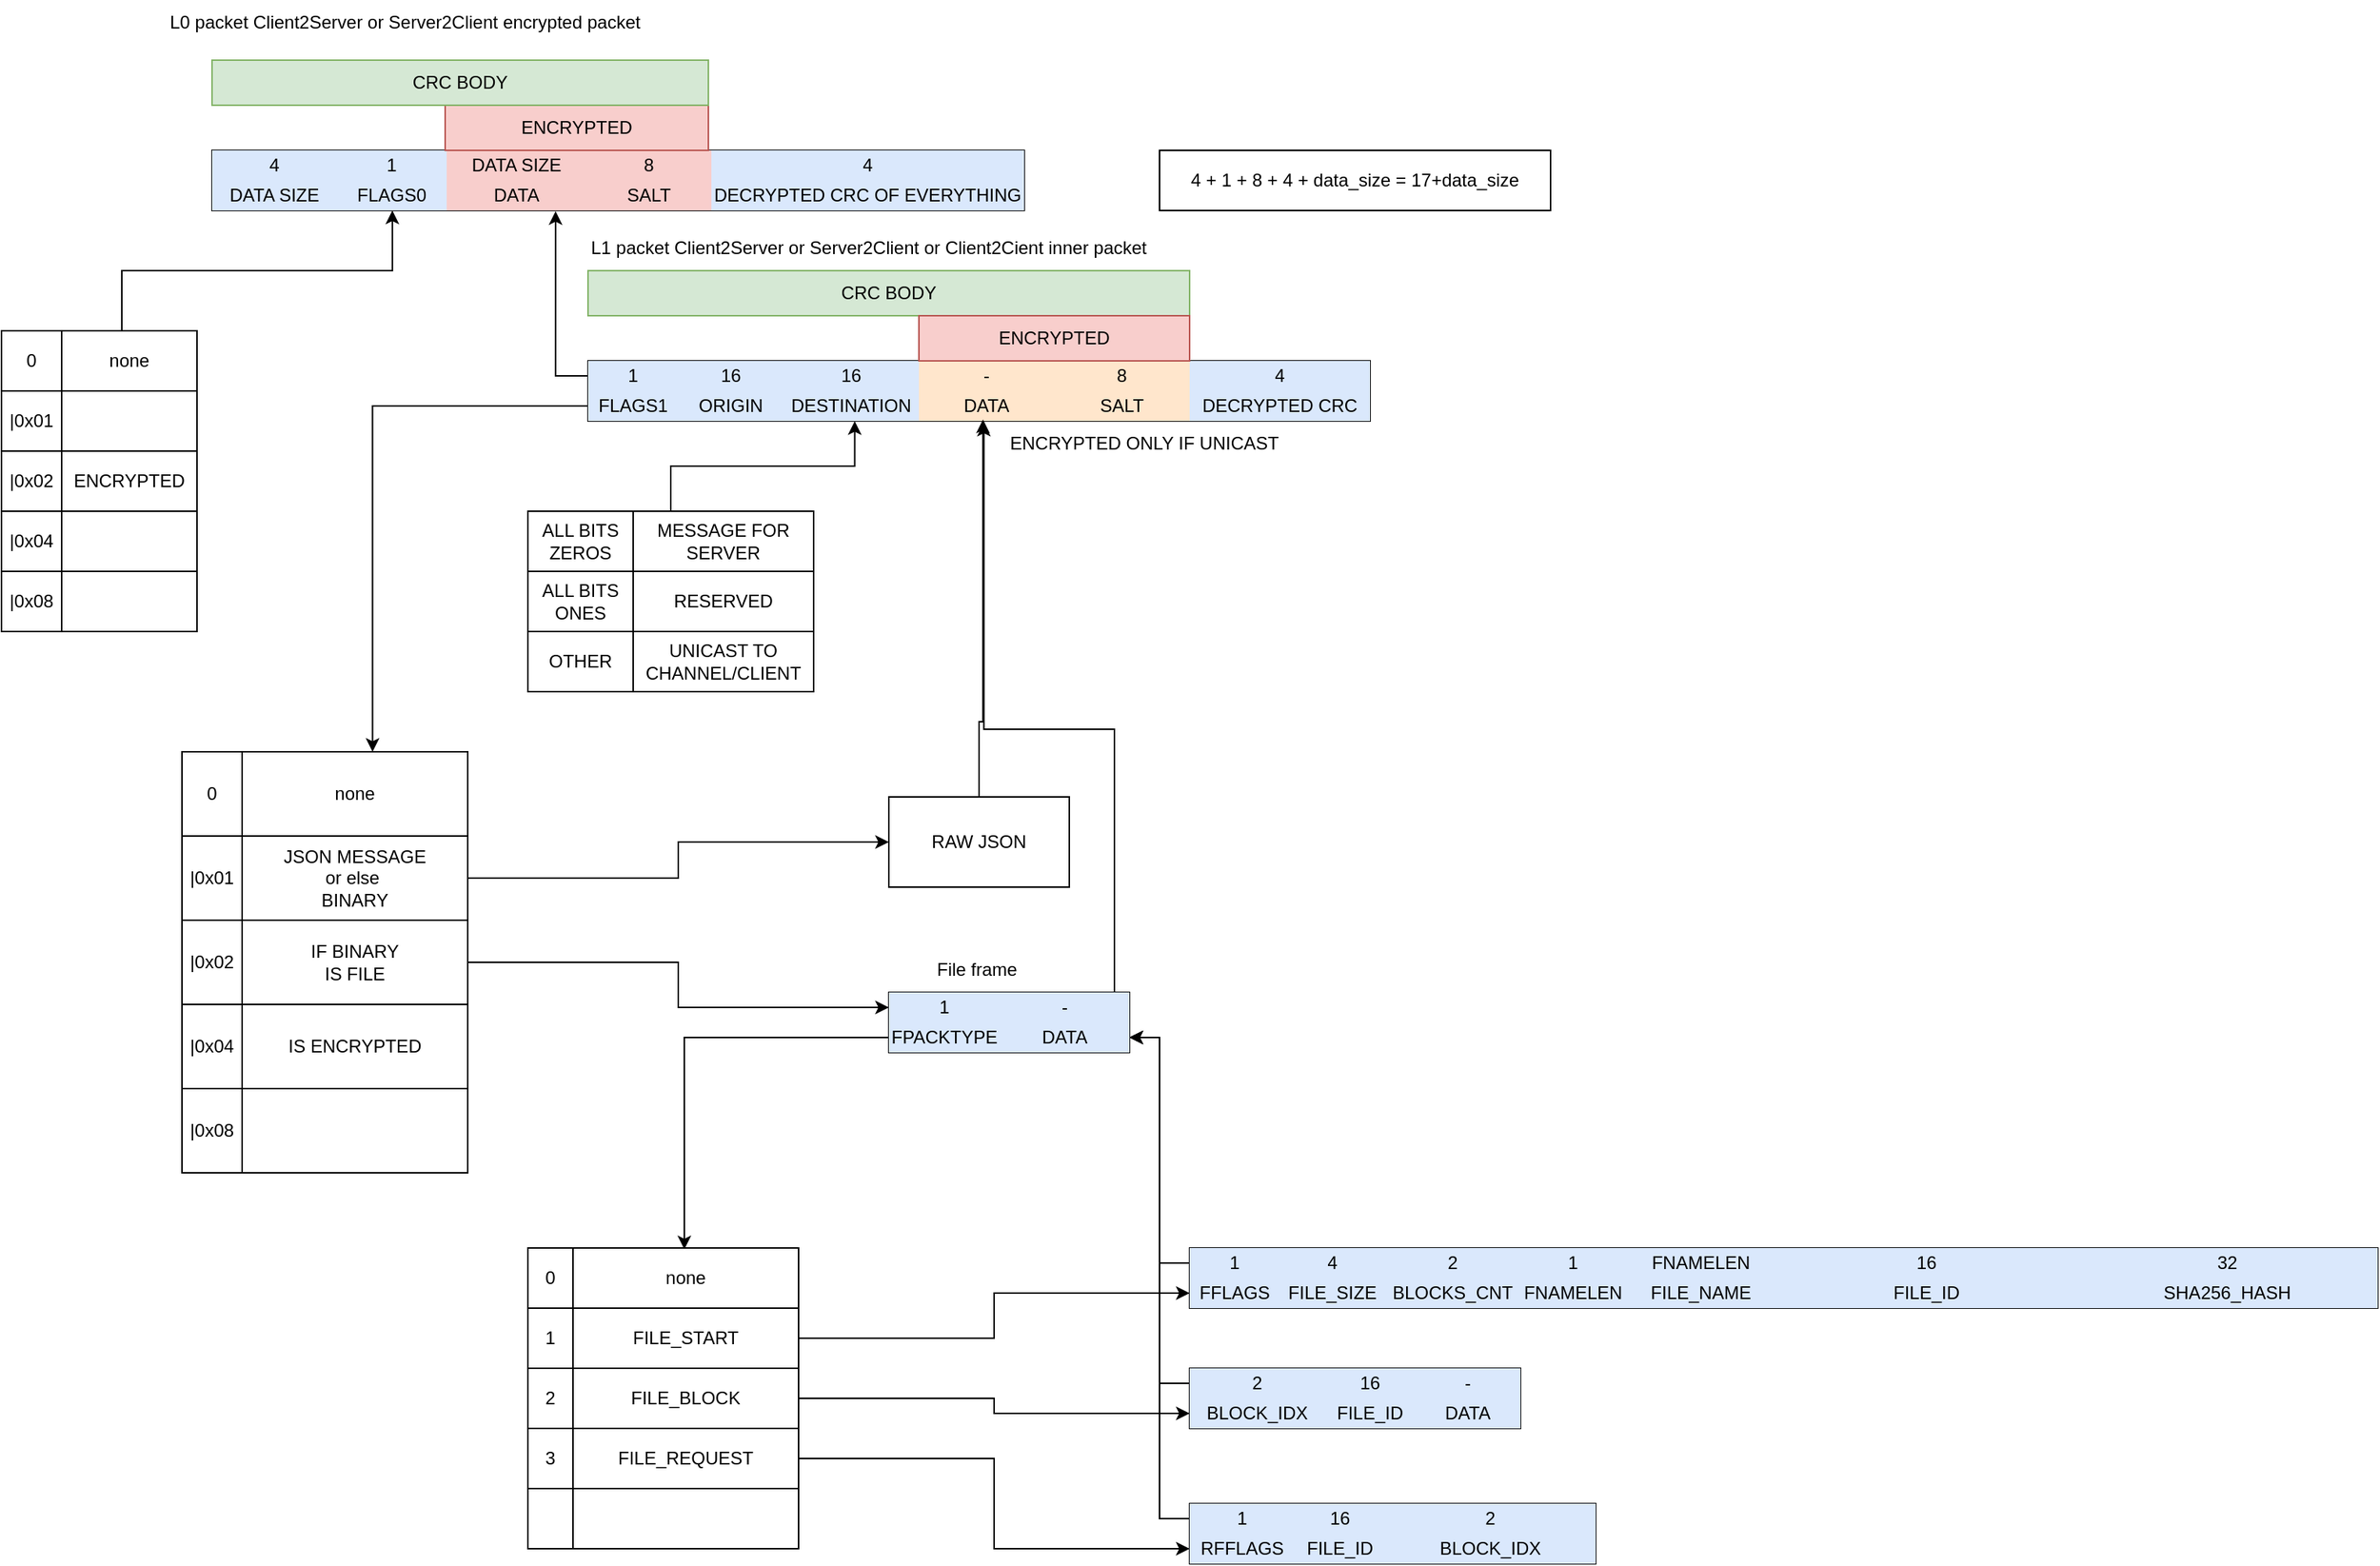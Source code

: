<mxfile version="28.1.2">
  <diagram name="Страница — 1" id="dTeTuJbIs38w8K3foOn4">
    <mxGraphModel dx="2002" dy="486" grid="1" gridSize="10" guides="1" tooltips="1" connect="1" arrows="1" fold="1" page="1" pageScale="1" pageWidth="827" pageHeight="1169" math="0" shadow="0">
      <root>
        <mxCell id="0" />
        <mxCell id="1" parent="0" />
        <mxCell id="zSsgdEJ92s-P7pSflURE-45" value="" style="shape=table;startSize=0;container=1;collapsible=0;childLayout=tableLayout;" parent="1" vertex="1">
          <mxGeometry x="-590" y="200" width="540" height="40" as="geometry" />
        </mxCell>
        <mxCell id="zSsgdEJ92s-P7pSflURE-59" value="" style="shape=tableRow;horizontal=0;startSize=0;swimlaneHead=0;swimlaneBody=0;strokeColor=inherit;top=0;left=0;bottom=0;right=0;collapsible=0;dropTarget=0;fillColor=none;points=[[0,0.5],[1,0.5]];portConstraint=eastwest;" parent="zSsgdEJ92s-P7pSflURE-45" vertex="1">
          <mxGeometry width="540" height="20" as="geometry" />
        </mxCell>
        <mxCell id="zSsgdEJ92s-P7pSflURE-60" value="4" style="shape=partialRectangle;html=1;whiteSpace=wrap;connectable=0;strokeColor=#6c8ebf;overflow=hidden;fillColor=#dae8fc;top=0;left=0;bottom=0;right=0;pointerEvents=1;" parent="zSsgdEJ92s-P7pSflURE-59" vertex="1">
          <mxGeometry width="83" height="20" as="geometry">
            <mxRectangle width="83" height="20" as="alternateBounds" />
          </mxGeometry>
        </mxCell>
        <mxCell id="zSsgdEJ92s-P7pSflURE-61" value="1" style="shape=partialRectangle;html=1;whiteSpace=wrap;connectable=0;strokeColor=#6c8ebf;overflow=hidden;fillColor=#dae8fc;top=0;left=0;bottom=0;right=0;pointerEvents=1;" parent="zSsgdEJ92s-P7pSflURE-59" vertex="1">
          <mxGeometry x="83" width="73" height="20" as="geometry">
            <mxRectangle width="73" height="20" as="alternateBounds" />
          </mxGeometry>
        </mxCell>
        <mxCell id="zSsgdEJ92s-P7pSflURE-64" value="DATA SIZE" style="shape=partialRectangle;html=1;whiteSpace=wrap;connectable=0;strokeColor=#b85450;overflow=hidden;fillColor=#f8cecc;top=0;left=0;bottom=0;right=0;pointerEvents=1;" parent="zSsgdEJ92s-P7pSflURE-59" vertex="1">
          <mxGeometry x="156" width="93" height="20" as="geometry">
            <mxRectangle width="93" height="20" as="alternateBounds" />
          </mxGeometry>
        </mxCell>
        <mxCell id="zSsgdEJ92s-P7pSflURE-133" value="8" style="shape=partialRectangle;html=1;whiteSpace=wrap;connectable=0;strokeColor=#b85450;overflow=hidden;fillColor=#f8cecc;top=0;left=0;bottom=0;right=0;pointerEvents=1;" parent="zSsgdEJ92s-P7pSflURE-59" vertex="1">
          <mxGeometry x="249" width="83" height="20" as="geometry">
            <mxRectangle width="83" height="20" as="alternateBounds" />
          </mxGeometry>
        </mxCell>
        <mxCell id="zSsgdEJ92s-P7pSflURE-65" value="4" style="shape=partialRectangle;html=1;whiteSpace=wrap;connectable=0;strokeColor=#6c8ebf;overflow=hidden;fillColor=#dae8fc;top=0;left=0;bottom=0;right=0;pointerEvents=1;" parent="zSsgdEJ92s-P7pSflURE-59" vertex="1">
          <mxGeometry x="332" width="208" height="20" as="geometry">
            <mxRectangle width="208" height="20" as="alternateBounds" />
          </mxGeometry>
        </mxCell>
        <mxCell id="zSsgdEJ92s-P7pSflURE-72" value="" style="shape=tableRow;horizontal=0;startSize=0;swimlaneHead=0;swimlaneBody=0;strokeColor=inherit;top=0;left=0;bottom=0;right=0;collapsible=0;dropTarget=0;fillColor=none;points=[[0,0.5],[1,0.5]];portConstraint=eastwest;" parent="zSsgdEJ92s-P7pSflURE-45" vertex="1">
          <mxGeometry y="20" width="540" height="20" as="geometry" />
        </mxCell>
        <mxCell id="zSsgdEJ92s-P7pSflURE-73" value="DATA SIZE" style="shape=partialRectangle;html=1;whiteSpace=wrap;connectable=0;strokeColor=#6c8ebf;overflow=hidden;fillColor=#dae8fc;top=0;left=0;bottom=0;right=0;pointerEvents=1;" parent="zSsgdEJ92s-P7pSflURE-72" vertex="1">
          <mxGeometry width="83" height="20" as="geometry">
            <mxRectangle width="83" height="20" as="alternateBounds" />
          </mxGeometry>
        </mxCell>
        <mxCell id="zSsgdEJ92s-P7pSflURE-74" value="FLAGS0" style="shape=partialRectangle;html=1;whiteSpace=wrap;connectable=0;strokeColor=#6c8ebf;overflow=hidden;fillColor=#dae8fc;top=0;left=0;bottom=0;right=0;pointerEvents=1;" parent="zSsgdEJ92s-P7pSflURE-72" vertex="1">
          <mxGeometry x="83" width="73" height="20" as="geometry">
            <mxRectangle width="73" height="20" as="alternateBounds" />
          </mxGeometry>
        </mxCell>
        <mxCell id="zSsgdEJ92s-P7pSflURE-77" value="DATA" style="shape=partialRectangle;html=1;whiteSpace=wrap;connectable=0;strokeColor=#b85450;overflow=hidden;fillColor=#f8cecc;top=0;left=0;bottom=0;right=0;pointerEvents=1;" parent="zSsgdEJ92s-P7pSflURE-72" vertex="1">
          <mxGeometry x="156" width="93" height="20" as="geometry">
            <mxRectangle width="93" height="20" as="alternateBounds" />
          </mxGeometry>
        </mxCell>
        <mxCell id="zSsgdEJ92s-P7pSflURE-134" value="SALT" style="shape=partialRectangle;html=1;whiteSpace=wrap;connectable=0;strokeColor=#b85450;overflow=hidden;fillColor=#f8cecc;top=0;left=0;bottom=0;right=0;pointerEvents=1;" parent="zSsgdEJ92s-P7pSflURE-72" vertex="1">
          <mxGeometry x="249" width="83" height="20" as="geometry">
            <mxRectangle width="83" height="20" as="alternateBounds" />
          </mxGeometry>
        </mxCell>
        <mxCell id="zSsgdEJ92s-P7pSflURE-78" value="DECRYPTED CRC OF EVERYTHING" style="shape=partialRectangle;html=1;whiteSpace=wrap;connectable=0;strokeColor=#6c8ebf;overflow=hidden;fillColor=#dae8fc;top=0;left=0;bottom=0;right=0;pointerEvents=1;" parent="zSsgdEJ92s-P7pSflURE-72" vertex="1">
          <mxGeometry x="332" width="208" height="20" as="geometry">
            <mxRectangle width="208" height="20" as="alternateBounds" />
          </mxGeometry>
        </mxCell>
        <mxCell id="zSsgdEJ92s-P7pSflURE-116" value="L0 packet Client2Server or Server2Client encrypted packet" style="text;html=1;align=left;verticalAlign=middle;whiteSpace=wrap;rounded=0;" parent="1" vertex="1">
          <mxGeometry x="-620" y="100" width="350" height="30" as="geometry" />
        </mxCell>
        <mxCell id="zSsgdEJ92s-P7pSflURE-117" value="" style="shape=table;startSize=0;container=1;collapsible=0;childLayout=tableLayout;" parent="1" vertex="1">
          <mxGeometry x="-340" y="340" width="520" height="40" as="geometry" />
        </mxCell>
        <mxCell id="zSsgdEJ92s-P7pSflURE-118" value="" style="shape=tableRow;horizontal=0;startSize=0;swimlaneHead=0;swimlaneBody=0;strokeColor=inherit;top=0;left=0;bottom=0;right=0;collapsible=0;dropTarget=0;fillColor=none;points=[[0,0.5],[1,0.5]];portConstraint=eastwest;" parent="zSsgdEJ92s-P7pSflURE-117" vertex="1">
          <mxGeometry width="520" height="20" as="geometry" />
        </mxCell>
        <mxCell id="zSsgdEJ92s-P7pSflURE-120" value="1" style="shape=partialRectangle;html=1;whiteSpace=wrap;connectable=0;strokeColor=#6c8ebf;overflow=hidden;fillColor=#dae8fc;top=0;left=0;bottom=0;right=0;pointerEvents=1;" parent="zSsgdEJ92s-P7pSflURE-118" vertex="1">
          <mxGeometry width="60" height="20" as="geometry">
            <mxRectangle width="60" height="20" as="alternateBounds" />
          </mxGeometry>
        </mxCell>
        <mxCell id="zSsgdEJ92s-P7pSflURE-121" value="16" style="shape=partialRectangle;html=1;whiteSpace=wrap;connectable=0;strokeColor=#6c8ebf;overflow=hidden;fillColor=#dae8fc;top=0;left=0;bottom=0;right=0;pointerEvents=1;" parent="zSsgdEJ92s-P7pSflURE-118" vertex="1">
          <mxGeometry x="60" width="70" height="20" as="geometry">
            <mxRectangle width="70" height="20" as="alternateBounds" />
          </mxGeometry>
        </mxCell>
        <mxCell id="zSsgdEJ92s-P7pSflURE-122" value="16" style="shape=partialRectangle;html=1;whiteSpace=wrap;connectable=0;strokeColor=#6c8ebf;overflow=hidden;fillColor=#dae8fc;top=0;left=0;bottom=0;right=0;pointerEvents=1;" parent="zSsgdEJ92s-P7pSflURE-118" vertex="1">
          <mxGeometry x="130" width="90" height="20" as="geometry">
            <mxRectangle width="90" height="20" as="alternateBounds" />
          </mxGeometry>
        </mxCell>
        <mxCell id="zSsgdEJ92s-P7pSflURE-123" value="-" style="shape=partialRectangle;html=1;whiteSpace=wrap;connectable=0;strokeColor=#d79b00;overflow=hidden;fillColor=#ffe6cc;top=0;left=0;bottom=0;right=0;pointerEvents=1;" parent="zSsgdEJ92s-P7pSflURE-118" vertex="1">
          <mxGeometry x="220" width="90" height="20" as="geometry">
            <mxRectangle width="90" height="20" as="alternateBounds" />
          </mxGeometry>
        </mxCell>
        <mxCell id="zSsgdEJ92s-P7pSflURE-124" value="8" style="shape=partialRectangle;html=1;whiteSpace=wrap;connectable=0;strokeColor=#d79b00;overflow=hidden;fillColor=#ffe6cc;top=0;left=0;bottom=0;right=0;pointerEvents=1;" parent="zSsgdEJ92s-P7pSflURE-118" vertex="1">
          <mxGeometry x="310" width="90" height="20" as="geometry">
            <mxRectangle width="90" height="20" as="alternateBounds" />
          </mxGeometry>
        </mxCell>
        <mxCell id="zSsgdEJ92s-P7pSflURE-135" value="4" style="shape=partialRectangle;html=1;whiteSpace=wrap;connectable=0;strokeColor=#6c8ebf;overflow=hidden;fillColor=#dae8fc;top=0;left=0;bottom=0;right=0;pointerEvents=1;" parent="zSsgdEJ92s-P7pSflURE-118" vertex="1">
          <mxGeometry x="400" width="120" height="20" as="geometry">
            <mxRectangle width="120" height="20" as="alternateBounds" />
          </mxGeometry>
        </mxCell>
        <mxCell id="zSsgdEJ92s-P7pSflURE-125" value="" style="shape=tableRow;horizontal=0;startSize=0;swimlaneHead=0;swimlaneBody=0;strokeColor=inherit;top=0;left=0;bottom=0;right=0;collapsible=0;dropTarget=0;fillColor=none;points=[[0,0.5],[1,0.5]];portConstraint=eastwest;" parent="zSsgdEJ92s-P7pSflURE-117" vertex="1">
          <mxGeometry y="20" width="520" height="20" as="geometry" />
        </mxCell>
        <mxCell id="zSsgdEJ92s-P7pSflURE-127" value="FLAGS1" style="shape=partialRectangle;html=1;whiteSpace=wrap;connectable=0;strokeColor=#6c8ebf;overflow=hidden;fillColor=#dae8fc;top=0;left=0;bottom=0;right=0;pointerEvents=1;" parent="zSsgdEJ92s-P7pSflURE-125" vertex="1">
          <mxGeometry width="60" height="20" as="geometry">
            <mxRectangle width="60" height="20" as="alternateBounds" />
          </mxGeometry>
        </mxCell>
        <mxCell id="zSsgdEJ92s-P7pSflURE-128" value="ORIGIN" style="shape=partialRectangle;html=1;whiteSpace=wrap;connectable=0;strokeColor=#6c8ebf;overflow=hidden;fillColor=#dae8fc;top=0;left=0;bottom=0;right=0;pointerEvents=1;" parent="zSsgdEJ92s-P7pSflURE-125" vertex="1">
          <mxGeometry x="60" width="70" height="20" as="geometry">
            <mxRectangle width="70" height="20" as="alternateBounds" />
          </mxGeometry>
        </mxCell>
        <mxCell id="zSsgdEJ92s-P7pSflURE-129" value="DESTINATION" style="shape=partialRectangle;html=1;whiteSpace=wrap;connectable=0;strokeColor=#6c8ebf;overflow=hidden;fillColor=#dae8fc;top=0;left=0;bottom=0;right=0;pointerEvents=1;" parent="zSsgdEJ92s-P7pSflURE-125" vertex="1">
          <mxGeometry x="130" width="90" height="20" as="geometry">
            <mxRectangle width="90" height="20" as="alternateBounds" />
          </mxGeometry>
        </mxCell>
        <mxCell id="zSsgdEJ92s-P7pSflURE-130" value="DATA" style="shape=partialRectangle;html=1;whiteSpace=wrap;connectable=0;strokeColor=#d79b00;overflow=hidden;fillColor=#ffe6cc;top=0;left=0;bottom=0;right=0;pointerEvents=1;" parent="zSsgdEJ92s-P7pSflURE-125" vertex="1">
          <mxGeometry x="220" width="90" height="20" as="geometry">
            <mxRectangle width="90" height="20" as="alternateBounds" />
          </mxGeometry>
        </mxCell>
        <mxCell id="zSsgdEJ92s-P7pSflURE-131" value="SALT" style="shape=partialRectangle;html=1;whiteSpace=wrap;connectable=0;strokeColor=#d79b00;overflow=hidden;fillColor=#ffe6cc;top=0;left=0;bottom=0;right=0;pointerEvents=1;" parent="zSsgdEJ92s-P7pSflURE-125" vertex="1">
          <mxGeometry x="310" width="90" height="20" as="geometry">
            <mxRectangle width="90" height="20" as="alternateBounds" />
          </mxGeometry>
        </mxCell>
        <mxCell id="zSsgdEJ92s-P7pSflURE-136" value="DECRYPTED CRC" style="shape=partialRectangle;html=1;whiteSpace=wrap;connectable=0;strokeColor=#6c8ebf;overflow=hidden;fillColor=#dae8fc;top=0;left=0;bottom=0;right=0;pointerEvents=1;" parent="zSsgdEJ92s-P7pSflURE-125" vertex="1">
          <mxGeometry x="400" width="120" height="20" as="geometry">
            <mxRectangle width="120" height="20" as="alternateBounds" />
          </mxGeometry>
        </mxCell>
        <mxCell id="zSsgdEJ92s-P7pSflURE-137" style="edgeStyle=orthogonalEdgeStyle;rounded=0;orthogonalLoop=1;jettySize=auto;html=1;entryX=0.423;entryY=1.024;entryDx=0;entryDy=0;entryPerimeter=0;" parent="1" source="zSsgdEJ92s-P7pSflURE-118" target="zSsgdEJ92s-P7pSflURE-72" edge="1">
          <mxGeometry relative="1" as="geometry" />
        </mxCell>
        <mxCell id="zSsgdEJ92s-P7pSflURE-138" value="L1 packet Client2Server or Server2Client or Client2Cient inner packet" style="text;html=1;align=left;verticalAlign=middle;whiteSpace=wrap;rounded=0;" parent="1" vertex="1">
          <mxGeometry x="-340" y="250" width="400" height="30" as="geometry" />
        </mxCell>
        <mxCell id="zSsgdEJ92s-P7pSflURE-155" style="edgeStyle=orthogonalEdgeStyle;rounded=0;orthogonalLoop=1;jettySize=auto;html=1;entryX=0.667;entryY=0;entryDx=0;entryDy=0;entryPerimeter=0;" parent="1" source="zSsgdEJ92s-P7pSflURE-125" target="zSsgdEJ92s-P7pSflURE-140" edge="1">
          <mxGeometry relative="1" as="geometry" />
        </mxCell>
        <mxCell id="zSsgdEJ92s-P7pSflURE-172" style="edgeStyle=orthogonalEdgeStyle;rounded=0;orthogonalLoop=1;jettySize=auto;html=1;entryX=0.341;entryY=1.008;entryDx=0;entryDy=0;entryPerimeter=0;" parent="1" source="zSsgdEJ92s-P7pSflURE-156" target="zSsgdEJ92s-P7pSflURE-125" edge="1">
          <mxGeometry relative="1" as="geometry" />
        </mxCell>
        <mxCell id="zSsgdEJ92s-P7pSflURE-139" value="" style="shape=table;startSize=0;container=1;collapsible=0;childLayout=tableLayout;" parent="1" vertex="1">
          <mxGeometry x="-610" y="600" width="190" height="280" as="geometry" />
        </mxCell>
        <mxCell id="zSsgdEJ92s-P7pSflURE-140" value="" style="shape=tableRow;horizontal=0;startSize=0;swimlaneHead=0;swimlaneBody=0;strokeColor=inherit;top=0;left=0;bottom=0;right=0;collapsible=0;dropTarget=0;fillColor=none;points=[[0,0.5],[1,0.5]];portConstraint=eastwest;" parent="zSsgdEJ92s-P7pSflURE-139" vertex="1">
          <mxGeometry width="190" height="56" as="geometry" />
        </mxCell>
        <mxCell id="zSsgdEJ92s-P7pSflURE-141" value="0" style="shape=partialRectangle;html=1;whiteSpace=wrap;connectable=0;strokeColor=inherit;overflow=hidden;fillColor=none;top=0;left=0;bottom=0;right=0;pointerEvents=1;" parent="zSsgdEJ92s-P7pSflURE-140" vertex="1">
          <mxGeometry width="40" height="56" as="geometry">
            <mxRectangle width="40" height="56" as="alternateBounds" />
          </mxGeometry>
        </mxCell>
        <mxCell id="zSsgdEJ92s-P7pSflURE-142" value="none" style="shape=partialRectangle;html=1;whiteSpace=wrap;connectable=0;strokeColor=inherit;overflow=hidden;fillColor=none;top=0;left=0;bottom=0;right=0;pointerEvents=1;" parent="zSsgdEJ92s-P7pSflURE-140" vertex="1">
          <mxGeometry x="40" width="150" height="56" as="geometry">
            <mxRectangle width="150" height="56" as="alternateBounds" />
          </mxGeometry>
        </mxCell>
        <mxCell id="zSsgdEJ92s-P7pSflURE-143" value="" style="shape=tableRow;horizontal=0;startSize=0;swimlaneHead=0;swimlaneBody=0;strokeColor=inherit;top=0;left=0;bottom=0;right=0;collapsible=0;dropTarget=0;fillColor=none;points=[[0,0.5],[1,0.5]];portConstraint=eastwest;" parent="zSsgdEJ92s-P7pSflURE-139" vertex="1">
          <mxGeometry y="56" width="190" height="56" as="geometry" />
        </mxCell>
        <mxCell id="zSsgdEJ92s-P7pSflURE-144" value="|0x01" style="shape=partialRectangle;html=1;whiteSpace=wrap;connectable=0;strokeColor=inherit;overflow=hidden;fillColor=none;top=0;left=0;bottom=0;right=0;pointerEvents=1;" parent="zSsgdEJ92s-P7pSflURE-143" vertex="1">
          <mxGeometry width="40" height="56" as="geometry">
            <mxRectangle width="40" height="56" as="alternateBounds" />
          </mxGeometry>
        </mxCell>
        <mxCell id="zSsgdEJ92s-P7pSflURE-145" value="JSON&amp;nbsp;&lt;span style=&quot;background-color: transparent; color: light-dark(rgb(0, 0, 0), rgb(255, 255, 255));&quot;&gt;MESSAGE&lt;/span&gt;&lt;div&gt;or else&amp;nbsp;&lt;/div&gt;&lt;div&gt;BINARY&lt;/div&gt;" style="shape=partialRectangle;html=1;whiteSpace=wrap;connectable=0;strokeColor=inherit;overflow=hidden;fillColor=none;top=0;left=0;bottom=0;right=0;pointerEvents=1;" parent="zSsgdEJ92s-P7pSflURE-143" vertex="1">
          <mxGeometry x="40" width="150" height="56" as="geometry">
            <mxRectangle width="150" height="56" as="alternateBounds" />
          </mxGeometry>
        </mxCell>
        <mxCell id="zSsgdEJ92s-P7pSflURE-146" value="" style="shape=tableRow;horizontal=0;startSize=0;swimlaneHead=0;swimlaneBody=0;strokeColor=inherit;top=0;left=0;bottom=0;right=0;collapsible=0;dropTarget=0;fillColor=none;points=[[0,0.5],[1,0.5]];portConstraint=eastwest;" parent="zSsgdEJ92s-P7pSflURE-139" vertex="1">
          <mxGeometry y="112" width="190" height="56" as="geometry" />
        </mxCell>
        <mxCell id="zSsgdEJ92s-P7pSflURE-147" value="|0x02" style="shape=partialRectangle;html=1;whiteSpace=wrap;connectable=0;strokeColor=inherit;overflow=hidden;fillColor=none;top=0;left=0;bottom=0;right=0;pointerEvents=1;" parent="zSsgdEJ92s-P7pSflURE-146" vertex="1">
          <mxGeometry width="40" height="56" as="geometry">
            <mxRectangle width="40" height="56" as="alternateBounds" />
          </mxGeometry>
        </mxCell>
        <mxCell id="zSsgdEJ92s-P7pSflURE-148" value="IF BINARY&lt;div&gt;IS FILE&lt;/div&gt;" style="shape=partialRectangle;html=1;whiteSpace=wrap;connectable=0;strokeColor=inherit;overflow=hidden;fillColor=none;top=0;left=0;bottom=0;right=0;pointerEvents=1;" parent="zSsgdEJ92s-P7pSflURE-146" vertex="1">
          <mxGeometry x="40" width="150" height="56" as="geometry">
            <mxRectangle width="150" height="56" as="alternateBounds" />
          </mxGeometry>
        </mxCell>
        <mxCell id="zSsgdEJ92s-P7pSflURE-149" value="" style="shape=tableRow;horizontal=0;startSize=0;swimlaneHead=0;swimlaneBody=0;strokeColor=inherit;top=0;left=0;bottom=0;right=0;collapsible=0;dropTarget=0;fillColor=none;points=[[0,0.5],[1,0.5]];portConstraint=eastwest;" parent="zSsgdEJ92s-P7pSflURE-139" vertex="1">
          <mxGeometry y="168" width="190" height="56" as="geometry" />
        </mxCell>
        <mxCell id="zSsgdEJ92s-P7pSflURE-150" value="|0x04" style="shape=partialRectangle;html=1;whiteSpace=wrap;connectable=0;strokeColor=inherit;overflow=hidden;fillColor=none;top=0;left=0;bottom=0;right=0;pointerEvents=1;" parent="zSsgdEJ92s-P7pSflURE-149" vertex="1">
          <mxGeometry width="40" height="56" as="geometry">
            <mxRectangle width="40" height="56" as="alternateBounds" />
          </mxGeometry>
        </mxCell>
        <mxCell id="zSsgdEJ92s-P7pSflURE-151" value="IS ENCRYPTED" style="shape=partialRectangle;html=1;whiteSpace=wrap;connectable=0;strokeColor=inherit;overflow=hidden;fillColor=none;top=0;left=0;bottom=0;right=0;pointerEvents=1;" parent="zSsgdEJ92s-P7pSflURE-149" vertex="1">
          <mxGeometry x="40" width="150" height="56" as="geometry">
            <mxRectangle width="150" height="56" as="alternateBounds" />
          </mxGeometry>
        </mxCell>
        <mxCell id="zSsgdEJ92s-P7pSflURE-152" value="" style="shape=tableRow;horizontal=0;startSize=0;swimlaneHead=0;swimlaneBody=0;strokeColor=inherit;top=0;left=0;bottom=0;right=0;collapsible=0;dropTarget=0;fillColor=none;points=[[0,0.5],[1,0.5]];portConstraint=eastwest;" parent="zSsgdEJ92s-P7pSflURE-139" vertex="1">
          <mxGeometry y="224" width="190" height="56" as="geometry" />
        </mxCell>
        <mxCell id="zSsgdEJ92s-P7pSflURE-153" value="|0x08" style="shape=partialRectangle;html=1;whiteSpace=wrap;connectable=0;strokeColor=inherit;overflow=hidden;fillColor=none;top=0;left=0;bottom=0;right=0;pointerEvents=1;" parent="zSsgdEJ92s-P7pSflURE-152" vertex="1">
          <mxGeometry width="40" height="56" as="geometry">
            <mxRectangle width="40" height="56" as="alternateBounds" />
          </mxGeometry>
        </mxCell>
        <mxCell id="zSsgdEJ92s-P7pSflURE-154" value="" style="shape=partialRectangle;html=1;whiteSpace=wrap;connectable=0;strokeColor=inherit;overflow=hidden;fillColor=none;top=0;left=0;bottom=0;right=0;pointerEvents=1;" parent="zSsgdEJ92s-P7pSflURE-152" vertex="1">
          <mxGeometry x="40" width="150" height="56" as="geometry">
            <mxRectangle width="150" height="56" as="alternateBounds" />
          </mxGeometry>
        </mxCell>
        <mxCell id="vQKDKI9j3Nz5r3FYqcvv-1" value="ENCRYPTED ONLY IF UNICAST" style="text;html=1;align=center;verticalAlign=middle;whiteSpace=wrap;rounded=0;" vertex="1" parent="1">
          <mxGeometry x="-120" y="380" width="300" height="30" as="geometry" />
        </mxCell>
        <mxCell id="vQKDKI9j3Nz5r3FYqcvv-2" value="ENCRYPTED" style="text;html=1;align=center;verticalAlign=middle;whiteSpace=wrap;rounded=0;fillColor=#f8cecc;strokeColor=#b85450;" vertex="1" parent="1">
          <mxGeometry x="-435" y="170" width="175" height="30" as="geometry" />
        </mxCell>
        <mxCell id="zSsgdEJ92s-P7pSflURE-156" value="" style="shape=table;startSize=0;container=1;collapsible=0;childLayout=tableLayout;" parent="1" vertex="1">
          <mxGeometry x="-380" y="440" width="190.0" height="120" as="geometry" />
        </mxCell>
        <mxCell id="zSsgdEJ92s-P7pSflURE-157" value="" style="shape=tableRow;horizontal=0;startSize=0;swimlaneHead=0;swimlaneBody=0;strokeColor=inherit;top=0;left=0;bottom=0;right=0;collapsible=0;dropTarget=0;fillColor=none;points=[[0,0.5],[1,0.5]];portConstraint=eastwest;" parent="zSsgdEJ92s-P7pSflURE-156" vertex="1">
          <mxGeometry width="190.0" height="40" as="geometry" />
        </mxCell>
        <mxCell id="zSsgdEJ92s-P7pSflURE-158" value="ALL BITS ZEROS" style="shape=partialRectangle;html=1;whiteSpace=wrap;connectable=0;strokeColor=inherit;overflow=hidden;fillColor=none;top=0;left=0;bottom=0;right=0;pointerEvents=1;" parent="zSsgdEJ92s-P7pSflURE-157" vertex="1">
          <mxGeometry width="70" height="40" as="geometry">
            <mxRectangle width="70" height="40" as="alternateBounds" />
          </mxGeometry>
        </mxCell>
        <mxCell id="zSsgdEJ92s-P7pSflURE-159" value="MESSAGE FOR SERVER" style="shape=partialRectangle;html=1;whiteSpace=wrap;connectable=0;strokeColor=inherit;overflow=hidden;fillColor=none;top=0;left=0;bottom=0;right=0;pointerEvents=1;" parent="zSsgdEJ92s-P7pSflURE-157" vertex="1">
          <mxGeometry x="70" width="120" height="40" as="geometry">
            <mxRectangle width="120" height="40" as="alternateBounds" />
          </mxGeometry>
        </mxCell>
        <mxCell id="zSsgdEJ92s-P7pSflURE-160" value="" style="shape=tableRow;horizontal=0;startSize=0;swimlaneHead=0;swimlaneBody=0;strokeColor=inherit;top=0;left=0;bottom=0;right=0;collapsible=0;dropTarget=0;fillColor=none;points=[[0,0.5],[1,0.5]];portConstraint=eastwest;" parent="zSsgdEJ92s-P7pSflURE-156" vertex="1">
          <mxGeometry y="40" width="190.0" height="40" as="geometry" />
        </mxCell>
        <mxCell id="zSsgdEJ92s-P7pSflURE-161" value="ALL BITS ONES" style="shape=partialRectangle;html=1;whiteSpace=wrap;connectable=0;strokeColor=inherit;overflow=hidden;fillColor=none;top=0;left=0;bottom=0;right=0;pointerEvents=1;" parent="zSsgdEJ92s-P7pSflURE-160" vertex="1">
          <mxGeometry width="70" height="40" as="geometry">
            <mxRectangle width="70" height="40" as="alternateBounds" />
          </mxGeometry>
        </mxCell>
        <mxCell id="zSsgdEJ92s-P7pSflURE-162" value="RESERVED" style="shape=partialRectangle;html=1;whiteSpace=wrap;connectable=0;strokeColor=inherit;overflow=hidden;fillColor=none;top=0;left=0;bottom=0;right=0;pointerEvents=1;" parent="zSsgdEJ92s-P7pSflURE-160" vertex="1">
          <mxGeometry x="70" width="120" height="40" as="geometry">
            <mxRectangle width="120" height="40" as="alternateBounds" />
          </mxGeometry>
        </mxCell>
        <mxCell id="zSsgdEJ92s-P7pSflURE-163" value="" style="shape=tableRow;horizontal=0;startSize=0;swimlaneHead=0;swimlaneBody=0;strokeColor=inherit;top=0;left=0;bottom=0;right=0;collapsible=0;dropTarget=0;fillColor=none;points=[[0,0.5],[1,0.5]];portConstraint=eastwest;" parent="zSsgdEJ92s-P7pSflURE-156" vertex="1">
          <mxGeometry y="80" width="190.0" height="40" as="geometry" />
        </mxCell>
        <mxCell id="zSsgdEJ92s-P7pSflURE-164" value="OTHER" style="shape=partialRectangle;html=1;whiteSpace=wrap;connectable=0;strokeColor=inherit;overflow=hidden;fillColor=none;top=0;left=0;bottom=0;right=0;pointerEvents=1;" parent="zSsgdEJ92s-P7pSflURE-163" vertex="1">
          <mxGeometry width="70" height="40" as="geometry">
            <mxRectangle width="70" height="40" as="alternateBounds" />
          </mxGeometry>
        </mxCell>
        <mxCell id="zSsgdEJ92s-P7pSflURE-165" value="UNICAST TO&lt;div&gt;CHANNEL/CLIENT&lt;/div&gt;" style="shape=partialRectangle;html=1;whiteSpace=wrap;connectable=0;strokeColor=inherit;overflow=hidden;fillColor=none;top=0;left=0;bottom=0;right=0;pointerEvents=1;" parent="zSsgdEJ92s-P7pSflURE-163" vertex="1">
          <mxGeometry x="70" width="120" height="40" as="geometry">
            <mxRectangle width="120" height="40" as="alternateBounds" />
          </mxGeometry>
        </mxCell>
        <mxCell id="vQKDKI9j3Nz5r3FYqcvv-18" value="RAW JSON" style="rounded=0;whiteSpace=wrap;html=1;" vertex="1" parent="1">
          <mxGeometry x="-140" y="630" width="120" height="60" as="geometry" />
        </mxCell>
        <mxCell id="vQKDKI9j3Nz5r3FYqcvv-19" style="edgeStyle=orthogonalEdgeStyle;rounded=0;orthogonalLoop=1;jettySize=auto;html=1;entryX=0.505;entryY=0.95;entryDx=0;entryDy=0;entryPerimeter=0;" edge="1" parent="1" source="vQKDKI9j3Nz5r3FYqcvv-18" target="zSsgdEJ92s-P7pSflURE-125">
          <mxGeometry relative="1" as="geometry">
            <Array as="points">
              <mxPoint x="-80" y="580" />
              <mxPoint x="-77" y="580" />
            </Array>
          </mxGeometry>
        </mxCell>
        <mxCell id="vQKDKI9j3Nz5r3FYqcvv-20" style="edgeStyle=orthogonalEdgeStyle;rounded=0;orthogonalLoop=1;jettySize=auto;html=1;entryX=0;entryY=0.5;entryDx=0;entryDy=0;" edge="1" parent="1" source="zSsgdEJ92s-P7pSflURE-143" target="vQKDKI9j3Nz5r3FYqcvv-18">
          <mxGeometry relative="1" as="geometry" />
        </mxCell>
        <mxCell id="vQKDKI9j3Nz5r3FYqcvv-3" value="" style="shape=table;startSize=0;container=1;collapsible=0;childLayout=tableLayout;" vertex="1" parent="1">
          <mxGeometry x="-140" y="760" width="160" height="40" as="geometry" />
        </mxCell>
        <mxCell id="vQKDKI9j3Nz5r3FYqcvv-4" value="" style="shape=tableRow;horizontal=0;startSize=0;swimlaneHead=0;swimlaneBody=0;strokeColor=inherit;top=0;left=0;bottom=0;right=0;collapsible=0;dropTarget=0;fillColor=none;points=[[0,0.5],[1,0.5]];portConstraint=eastwest;" vertex="1" parent="vQKDKI9j3Nz5r3FYqcvv-3">
          <mxGeometry width="160" height="20" as="geometry" />
        </mxCell>
        <mxCell id="vQKDKI9j3Nz5r3FYqcvv-5" value="1" style="shape=partialRectangle;html=1;whiteSpace=wrap;connectable=0;strokeColor=#6c8ebf;overflow=hidden;fillColor=#dae8fc;top=0;left=0;bottom=0;right=0;pointerEvents=1;" vertex="1" parent="vQKDKI9j3Nz5r3FYqcvv-4">
          <mxGeometry width="74" height="20" as="geometry">
            <mxRectangle width="74" height="20" as="alternateBounds" />
          </mxGeometry>
        </mxCell>
        <mxCell id="vQKDKI9j3Nz5r3FYqcvv-6" value="-" style="shape=partialRectangle;html=1;whiteSpace=wrap;connectable=0;strokeColor=#6c8ebf;overflow=hidden;fillColor=#dae8fc;top=0;left=0;bottom=0;right=0;pointerEvents=1;" vertex="1" parent="vQKDKI9j3Nz5r3FYqcvv-4">
          <mxGeometry x="74" width="86" height="20" as="geometry">
            <mxRectangle width="86" height="20" as="alternateBounds" />
          </mxGeometry>
        </mxCell>
        <mxCell id="vQKDKI9j3Nz5r3FYqcvv-11" value="" style="shape=tableRow;horizontal=0;startSize=0;swimlaneHead=0;swimlaneBody=0;strokeColor=inherit;top=0;left=0;bottom=0;right=0;collapsible=0;dropTarget=0;fillColor=none;points=[[0,0.5],[1,0.5]];portConstraint=eastwest;" vertex="1" parent="vQKDKI9j3Nz5r3FYqcvv-3">
          <mxGeometry y="20" width="160" height="20" as="geometry" />
        </mxCell>
        <mxCell id="vQKDKI9j3Nz5r3FYqcvv-12" value="FPACKTYPE" style="shape=partialRectangle;html=1;whiteSpace=wrap;connectable=0;strokeColor=#6c8ebf;overflow=hidden;fillColor=#dae8fc;top=0;left=0;bottom=0;right=0;pointerEvents=1;" vertex="1" parent="vQKDKI9j3Nz5r3FYqcvv-11">
          <mxGeometry width="74" height="20" as="geometry">
            <mxRectangle width="74" height="20" as="alternateBounds" />
          </mxGeometry>
        </mxCell>
        <mxCell id="vQKDKI9j3Nz5r3FYqcvv-13" value="DATA" style="shape=partialRectangle;html=1;whiteSpace=wrap;connectable=0;strokeColor=#6c8ebf;overflow=hidden;fillColor=#dae8fc;top=0;left=0;bottom=0;right=0;pointerEvents=1;" vertex="1" parent="vQKDKI9j3Nz5r3FYqcvv-11">
          <mxGeometry x="74" width="86" height="20" as="geometry">
            <mxRectangle width="86" height="20" as="alternateBounds" />
          </mxGeometry>
        </mxCell>
        <mxCell id="vQKDKI9j3Nz5r3FYqcvv-21" style="edgeStyle=orthogonalEdgeStyle;rounded=0;orthogonalLoop=1;jettySize=auto;html=1;entryX=0.144;entryY=0.039;entryDx=0;entryDy=0;entryPerimeter=0;" edge="1" parent="1" source="vQKDKI9j3Nz5r3FYqcvv-3" target="vQKDKI9j3Nz5r3FYqcvv-1">
          <mxGeometry relative="1" as="geometry">
            <Array as="points">
              <mxPoint x="10" y="585" />
              <mxPoint x="-77" y="585" />
            </Array>
          </mxGeometry>
        </mxCell>
        <mxCell id="vQKDKI9j3Nz5r3FYqcvv-23" style="edgeStyle=orthogonalEdgeStyle;rounded=0;orthogonalLoop=1;jettySize=auto;html=1;entryX=0;entryY=0.25;entryDx=0;entryDy=0;" edge="1" parent="1" source="zSsgdEJ92s-P7pSflURE-146" target="vQKDKI9j3Nz5r3FYqcvv-3">
          <mxGeometry relative="1" as="geometry" />
        </mxCell>
        <mxCell id="vQKDKI9j3Nz5r3FYqcvv-24" value="File frame" style="text;html=1;align=left;verticalAlign=middle;whiteSpace=wrap;rounded=0;" vertex="1" parent="1">
          <mxGeometry x="-110" y="730" width="220" height="30" as="geometry" />
        </mxCell>
        <mxCell id="vQKDKI9j3Nz5r3FYqcvv-25" value="" style="shape=table;startSize=0;container=1;collapsible=0;childLayout=tableLayout;" vertex="1" parent="1">
          <mxGeometry x="-380" y="930" width="180" height="200" as="geometry" />
        </mxCell>
        <mxCell id="vQKDKI9j3Nz5r3FYqcvv-26" value="" style="shape=tableRow;horizontal=0;startSize=0;swimlaneHead=0;swimlaneBody=0;strokeColor=inherit;top=0;left=0;bottom=0;right=0;collapsible=0;dropTarget=0;fillColor=none;points=[[0,0.5],[1,0.5]];portConstraint=eastwest;" vertex="1" parent="vQKDKI9j3Nz5r3FYqcvv-25">
          <mxGeometry width="180" height="40" as="geometry" />
        </mxCell>
        <mxCell id="vQKDKI9j3Nz5r3FYqcvv-27" value="0" style="shape=partialRectangle;html=1;whiteSpace=wrap;connectable=0;strokeColor=inherit;overflow=hidden;fillColor=none;top=0;left=0;bottom=0;right=0;pointerEvents=1;" vertex="1" parent="vQKDKI9j3Nz5r3FYqcvv-26">
          <mxGeometry width="30" height="40" as="geometry">
            <mxRectangle width="30" height="40" as="alternateBounds" />
          </mxGeometry>
        </mxCell>
        <mxCell id="vQKDKI9j3Nz5r3FYqcvv-28" value="none" style="shape=partialRectangle;html=1;whiteSpace=wrap;connectable=0;strokeColor=inherit;overflow=hidden;fillColor=none;top=0;left=0;bottom=0;right=0;pointerEvents=1;" vertex="1" parent="vQKDKI9j3Nz5r3FYqcvv-26">
          <mxGeometry x="30" width="150" height="40" as="geometry">
            <mxRectangle width="150" height="40" as="alternateBounds" />
          </mxGeometry>
        </mxCell>
        <mxCell id="vQKDKI9j3Nz5r3FYqcvv-29" value="" style="shape=tableRow;horizontal=0;startSize=0;swimlaneHead=0;swimlaneBody=0;strokeColor=inherit;top=0;left=0;bottom=0;right=0;collapsible=0;dropTarget=0;fillColor=none;points=[[0,0.5],[1,0.5]];portConstraint=eastwest;" vertex="1" parent="vQKDKI9j3Nz5r3FYqcvv-25">
          <mxGeometry y="40" width="180" height="40" as="geometry" />
        </mxCell>
        <mxCell id="vQKDKI9j3Nz5r3FYqcvv-30" value="1" style="shape=partialRectangle;html=1;whiteSpace=wrap;connectable=0;strokeColor=inherit;overflow=hidden;fillColor=none;top=0;left=0;bottom=0;right=0;pointerEvents=1;" vertex="1" parent="vQKDKI9j3Nz5r3FYqcvv-29">
          <mxGeometry width="30" height="40" as="geometry">
            <mxRectangle width="30" height="40" as="alternateBounds" />
          </mxGeometry>
        </mxCell>
        <mxCell id="vQKDKI9j3Nz5r3FYqcvv-31" value="FILE_START" style="shape=partialRectangle;html=1;whiteSpace=wrap;connectable=0;strokeColor=inherit;overflow=hidden;fillColor=none;top=0;left=0;bottom=0;right=0;pointerEvents=1;" vertex="1" parent="vQKDKI9j3Nz5r3FYqcvv-29">
          <mxGeometry x="30" width="150" height="40" as="geometry">
            <mxRectangle width="150" height="40" as="alternateBounds" />
          </mxGeometry>
        </mxCell>
        <mxCell id="vQKDKI9j3Nz5r3FYqcvv-32" value="" style="shape=tableRow;horizontal=0;startSize=0;swimlaneHead=0;swimlaneBody=0;strokeColor=inherit;top=0;left=0;bottom=0;right=0;collapsible=0;dropTarget=0;fillColor=none;points=[[0,0.5],[1,0.5]];portConstraint=eastwest;" vertex="1" parent="vQKDKI9j3Nz5r3FYqcvv-25">
          <mxGeometry y="80" width="180" height="40" as="geometry" />
        </mxCell>
        <mxCell id="vQKDKI9j3Nz5r3FYqcvv-33" value="2" style="shape=partialRectangle;html=1;whiteSpace=wrap;connectable=0;strokeColor=inherit;overflow=hidden;fillColor=none;top=0;left=0;bottom=0;right=0;pointerEvents=1;" vertex="1" parent="vQKDKI9j3Nz5r3FYqcvv-32">
          <mxGeometry width="30" height="40" as="geometry">
            <mxRectangle width="30" height="40" as="alternateBounds" />
          </mxGeometry>
        </mxCell>
        <mxCell id="vQKDKI9j3Nz5r3FYqcvv-34" value="FILE_BLOCK" style="shape=partialRectangle;html=1;whiteSpace=wrap;connectable=0;strokeColor=inherit;overflow=hidden;fillColor=none;top=0;left=0;bottom=0;right=0;pointerEvents=1;" vertex="1" parent="vQKDKI9j3Nz5r3FYqcvv-32">
          <mxGeometry x="30" width="150" height="40" as="geometry">
            <mxRectangle width="150" height="40" as="alternateBounds" />
          </mxGeometry>
        </mxCell>
        <mxCell id="vQKDKI9j3Nz5r3FYqcvv-35" value="" style="shape=tableRow;horizontal=0;startSize=0;swimlaneHead=0;swimlaneBody=0;strokeColor=inherit;top=0;left=0;bottom=0;right=0;collapsible=0;dropTarget=0;fillColor=none;points=[[0,0.5],[1,0.5]];portConstraint=eastwest;" vertex="1" parent="vQKDKI9j3Nz5r3FYqcvv-25">
          <mxGeometry y="120" width="180" height="40" as="geometry" />
        </mxCell>
        <mxCell id="vQKDKI9j3Nz5r3FYqcvv-36" value="3" style="shape=partialRectangle;html=1;whiteSpace=wrap;connectable=0;strokeColor=inherit;overflow=hidden;fillColor=none;top=0;left=0;bottom=0;right=0;pointerEvents=1;" vertex="1" parent="vQKDKI9j3Nz5r3FYqcvv-35">
          <mxGeometry width="30" height="40" as="geometry">
            <mxRectangle width="30" height="40" as="alternateBounds" />
          </mxGeometry>
        </mxCell>
        <mxCell id="vQKDKI9j3Nz5r3FYqcvv-37" value="FILE_REQUEST" style="shape=partialRectangle;html=1;whiteSpace=wrap;connectable=0;strokeColor=inherit;overflow=hidden;fillColor=none;top=0;left=0;bottom=0;right=0;pointerEvents=1;" vertex="1" parent="vQKDKI9j3Nz5r3FYqcvv-35">
          <mxGeometry x="30" width="150" height="40" as="geometry">
            <mxRectangle width="150" height="40" as="alternateBounds" />
          </mxGeometry>
        </mxCell>
        <mxCell id="vQKDKI9j3Nz5r3FYqcvv-38" value="" style="shape=tableRow;horizontal=0;startSize=0;swimlaneHead=0;swimlaneBody=0;strokeColor=inherit;top=0;left=0;bottom=0;right=0;collapsible=0;dropTarget=0;fillColor=none;points=[[0,0.5],[1,0.5]];portConstraint=eastwest;" vertex="1" parent="vQKDKI9j3Nz5r3FYqcvv-25">
          <mxGeometry y="160" width="180" height="40" as="geometry" />
        </mxCell>
        <mxCell id="vQKDKI9j3Nz5r3FYqcvv-39" value="" style="shape=partialRectangle;html=1;whiteSpace=wrap;connectable=0;strokeColor=inherit;overflow=hidden;fillColor=none;top=0;left=0;bottom=0;right=0;pointerEvents=1;" vertex="1" parent="vQKDKI9j3Nz5r3FYqcvv-38">
          <mxGeometry width="30" height="40" as="geometry">
            <mxRectangle width="30" height="40" as="alternateBounds" />
          </mxGeometry>
        </mxCell>
        <mxCell id="vQKDKI9j3Nz5r3FYqcvv-40" value="" style="shape=partialRectangle;html=1;whiteSpace=wrap;connectable=0;strokeColor=inherit;overflow=hidden;fillColor=none;top=0;left=0;bottom=0;right=0;pointerEvents=1;" vertex="1" parent="vQKDKI9j3Nz5r3FYqcvv-38">
          <mxGeometry x="30" width="150" height="40" as="geometry">
            <mxRectangle width="150" height="40" as="alternateBounds" />
          </mxGeometry>
        </mxCell>
        <mxCell id="vQKDKI9j3Nz5r3FYqcvv-41" style="edgeStyle=orthogonalEdgeStyle;rounded=0;orthogonalLoop=1;jettySize=auto;html=1;entryX=0.578;entryY=0.021;entryDx=0;entryDy=0;entryPerimeter=0;" edge="1" parent="1" source="vQKDKI9j3Nz5r3FYqcvv-11" target="vQKDKI9j3Nz5r3FYqcvv-26">
          <mxGeometry relative="1" as="geometry" />
        </mxCell>
        <mxCell id="vQKDKI9j3Nz5r3FYqcvv-50" style="edgeStyle=orthogonalEdgeStyle;rounded=0;orthogonalLoop=1;jettySize=auto;html=1;entryX=0;entryY=0.5;entryDx=0;entryDy=0;" edge="1" parent="1" source="vQKDKI9j3Nz5r3FYqcvv-29" target="vQKDKI9j3Nz5r3FYqcvv-46">
          <mxGeometry relative="1" as="geometry" />
        </mxCell>
        <mxCell id="vQKDKI9j3Nz5r3FYqcvv-42" value="" style="shape=table;startSize=0;container=1;collapsible=0;childLayout=tableLayout;" vertex="1" parent="1">
          <mxGeometry x="60" y="930" width="790" height="40" as="geometry" />
        </mxCell>
        <mxCell id="vQKDKI9j3Nz5r3FYqcvv-43" value="" style="shape=tableRow;horizontal=0;startSize=0;swimlaneHead=0;swimlaneBody=0;strokeColor=inherit;top=0;left=0;bottom=0;right=0;collapsible=0;dropTarget=0;fillColor=none;points=[[0,0.5],[1,0.5]];portConstraint=eastwest;" vertex="1" parent="vQKDKI9j3Nz5r3FYqcvv-42">
          <mxGeometry width="790" height="20" as="geometry" />
        </mxCell>
        <mxCell id="vQKDKI9j3Nz5r3FYqcvv-44" value="1" style="shape=partialRectangle;html=1;whiteSpace=wrap;connectable=0;strokeColor=#6c8ebf;overflow=hidden;fillColor=#dae8fc;top=0;left=0;bottom=0;right=0;pointerEvents=1;" vertex="1" parent="vQKDKI9j3Nz5r3FYqcvv-43">
          <mxGeometry width="60" height="20" as="geometry">
            <mxRectangle width="60" height="20" as="alternateBounds" />
          </mxGeometry>
        </mxCell>
        <mxCell id="vQKDKI9j3Nz5r3FYqcvv-45" value="4" style="shape=partialRectangle;html=1;whiteSpace=wrap;connectable=0;strokeColor=#6c8ebf;overflow=hidden;fillColor=#dae8fc;top=0;left=0;bottom=0;right=0;pointerEvents=1;" vertex="1" parent="vQKDKI9j3Nz5r3FYqcvv-43">
          <mxGeometry x="60" width="70" height="20" as="geometry">
            <mxRectangle width="70" height="20" as="alternateBounds" />
          </mxGeometry>
        </mxCell>
        <mxCell id="vQKDKI9j3Nz5r3FYqcvv-81" value="2" style="shape=partialRectangle;html=1;whiteSpace=wrap;connectable=0;strokeColor=#6c8ebf;overflow=hidden;fillColor=#dae8fc;top=0;left=0;bottom=0;right=0;pointerEvents=1;" vertex="1" parent="vQKDKI9j3Nz5r3FYqcvv-43">
          <mxGeometry x="130" width="90" height="20" as="geometry">
            <mxRectangle width="90" height="20" as="alternateBounds" />
          </mxGeometry>
        </mxCell>
        <mxCell id="vQKDKI9j3Nz5r3FYqcvv-51" value="1" style="shape=partialRectangle;html=1;whiteSpace=wrap;connectable=0;strokeColor=#6c8ebf;overflow=hidden;fillColor=#dae8fc;top=0;left=0;bottom=0;right=0;pointerEvents=1;" vertex="1" parent="vQKDKI9j3Nz5r3FYqcvv-43">
          <mxGeometry x="220" width="70" height="20" as="geometry">
            <mxRectangle width="70" height="20" as="alternateBounds" />
          </mxGeometry>
        </mxCell>
        <mxCell id="vQKDKI9j3Nz5r3FYqcvv-53" value="FNAMELEN" style="shape=partialRectangle;html=1;whiteSpace=wrap;connectable=0;strokeColor=#6c8ebf;overflow=hidden;fillColor=#dae8fc;top=0;left=0;bottom=0;right=0;pointerEvents=1;" vertex="1" parent="vQKDKI9j3Nz5r3FYqcvv-43">
          <mxGeometry x="290" width="100" height="20" as="geometry">
            <mxRectangle width="100" height="20" as="alternateBounds" />
          </mxGeometry>
        </mxCell>
        <mxCell id="vQKDKI9j3Nz5r3FYqcvv-60" value="16" style="shape=partialRectangle;html=1;whiteSpace=wrap;connectable=0;strokeColor=#6c8ebf;overflow=hidden;fillColor=#dae8fc;top=0;left=0;bottom=0;right=0;pointerEvents=1;" vertex="1" parent="vQKDKI9j3Nz5r3FYqcvv-43">
          <mxGeometry x="390" width="200" height="20" as="geometry">
            <mxRectangle width="200" height="20" as="alternateBounds" />
          </mxGeometry>
        </mxCell>
        <mxCell id="vQKDKI9j3Nz5r3FYqcvv-130" value="32" style="shape=partialRectangle;html=1;whiteSpace=wrap;connectable=0;strokeColor=#6c8ebf;overflow=hidden;fillColor=#dae8fc;top=0;left=0;bottom=0;right=0;pointerEvents=1;" vertex="1" parent="vQKDKI9j3Nz5r3FYqcvv-43">
          <mxGeometry x="590" width="200" height="20" as="geometry">
            <mxRectangle width="200" height="20" as="alternateBounds" />
          </mxGeometry>
        </mxCell>
        <mxCell id="vQKDKI9j3Nz5r3FYqcvv-46" value="" style="shape=tableRow;horizontal=0;startSize=0;swimlaneHead=0;swimlaneBody=0;strokeColor=inherit;top=0;left=0;bottom=0;right=0;collapsible=0;dropTarget=0;fillColor=none;points=[[0,0.5],[1,0.5]];portConstraint=eastwest;" vertex="1" parent="vQKDKI9j3Nz5r3FYqcvv-42">
          <mxGeometry y="20" width="790" height="20" as="geometry" />
        </mxCell>
        <mxCell id="vQKDKI9j3Nz5r3FYqcvv-47" value="FFLAGS" style="shape=partialRectangle;html=1;whiteSpace=wrap;connectable=0;strokeColor=#6c8ebf;overflow=hidden;fillColor=#dae8fc;top=0;left=0;bottom=0;right=0;pointerEvents=1;" vertex="1" parent="vQKDKI9j3Nz5r3FYqcvv-46">
          <mxGeometry width="60" height="20" as="geometry">
            <mxRectangle width="60" height="20" as="alternateBounds" />
          </mxGeometry>
        </mxCell>
        <mxCell id="vQKDKI9j3Nz5r3FYqcvv-48" value="FILE_SIZE" style="shape=partialRectangle;html=1;whiteSpace=wrap;connectable=0;strokeColor=#6c8ebf;overflow=hidden;fillColor=#dae8fc;top=0;left=0;bottom=0;right=0;pointerEvents=1;" vertex="1" parent="vQKDKI9j3Nz5r3FYqcvv-46">
          <mxGeometry x="60" width="70" height="20" as="geometry">
            <mxRectangle width="70" height="20" as="alternateBounds" />
          </mxGeometry>
        </mxCell>
        <mxCell id="vQKDKI9j3Nz5r3FYqcvv-82" value="BLOCKS_CNT" style="shape=partialRectangle;html=1;whiteSpace=wrap;connectable=0;strokeColor=#6c8ebf;overflow=hidden;fillColor=#dae8fc;top=0;left=0;bottom=0;right=0;pointerEvents=1;" vertex="1" parent="vQKDKI9j3Nz5r3FYqcvv-46">
          <mxGeometry x="130" width="90" height="20" as="geometry">
            <mxRectangle width="90" height="20" as="alternateBounds" />
          </mxGeometry>
        </mxCell>
        <mxCell id="vQKDKI9j3Nz5r3FYqcvv-52" value="FNAMELEN" style="shape=partialRectangle;html=1;whiteSpace=wrap;connectable=0;strokeColor=#6c8ebf;overflow=hidden;fillColor=#dae8fc;top=0;left=0;bottom=0;right=0;pointerEvents=1;" vertex="1" parent="vQKDKI9j3Nz5r3FYqcvv-46">
          <mxGeometry x="220" width="70" height="20" as="geometry">
            <mxRectangle width="70" height="20" as="alternateBounds" />
          </mxGeometry>
        </mxCell>
        <mxCell id="vQKDKI9j3Nz5r3FYqcvv-54" value="FILE_NAME" style="shape=partialRectangle;html=1;whiteSpace=wrap;connectable=0;strokeColor=#6c8ebf;overflow=hidden;fillColor=#dae8fc;top=0;left=0;bottom=0;right=0;pointerEvents=1;" vertex="1" parent="vQKDKI9j3Nz5r3FYqcvv-46">
          <mxGeometry x="290" width="100" height="20" as="geometry">
            <mxRectangle width="100" height="20" as="alternateBounds" />
          </mxGeometry>
        </mxCell>
        <mxCell id="vQKDKI9j3Nz5r3FYqcvv-61" value="FILE_ID" style="shape=partialRectangle;html=1;whiteSpace=wrap;connectable=0;strokeColor=#6c8ebf;overflow=hidden;fillColor=#dae8fc;top=0;left=0;bottom=0;right=0;pointerEvents=1;" vertex="1" parent="vQKDKI9j3Nz5r3FYqcvv-46">
          <mxGeometry x="390" width="200" height="20" as="geometry">
            <mxRectangle width="200" height="20" as="alternateBounds" />
          </mxGeometry>
        </mxCell>
        <mxCell id="vQKDKI9j3Nz5r3FYqcvv-131" value="SHA256_HASH" style="shape=partialRectangle;html=1;whiteSpace=wrap;connectable=0;strokeColor=#6c8ebf;overflow=hidden;fillColor=#dae8fc;top=0;left=0;bottom=0;right=0;pointerEvents=1;" vertex="1" parent="vQKDKI9j3Nz5r3FYqcvv-46">
          <mxGeometry x="590" width="200" height="20" as="geometry">
            <mxRectangle width="200" height="20" as="alternateBounds" />
          </mxGeometry>
        </mxCell>
        <mxCell id="vQKDKI9j3Nz5r3FYqcvv-62" value="" style="shape=table;startSize=0;container=1;collapsible=0;childLayout=tableLayout;" vertex="1" parent="1">
          <mxGeometry x="60" y="1010" width="220" height="40" as="geometry" />
        </mxCell>
        <mxCell id="vQKDKI9j3Nz5r3FYqcvv-63" value="" style="shape=tableRow;horizontal=0;startSize=0;swimlaneHead=0;swimlaneBody=0;strokeColor=inherit;top=0;left=0;bottom=0;right=0;collapsible=0;dropTarget=0;fillColor=none;points=[[0,0.5],[1,0.5]];portConstraint=eastwest;" vertex="1" parent="vQKDKI9j3Nz5r3FYqcvv-62">
          <mxGeometry width="220" height="20" as="geometry" />
        </mxCell>
        <mxCell id="vQKDKI9j3Nz5r3FYqcvv-64" value="2" style="shape=partialRectangle;html=1;whiteSpace=wrap;connectable=0;strokeColor=#6c8ebf;overflow=hidden;fillColor=#dae8fc;top=0;left=0;bottom=0;right=0;pointerEvents=1;" vertex="1" parent="vQKDKI9j3Nz5r3FYqcvv-63">
          <mxGeometry width="90" height="20" as="geometry">
            <mxRectangle width="90" height="20" as="alternateBounds" />
          </mxGeometry>
        </mxCell>
        <mxCell id="vQKDKI9j3Nz5r3FYqcvv-66" value="16" style="shape=partialRectangle;html=1;whiteSpace=wrap;connectable=0;strokeColor=#6c8ebf;overflow=hidden;fillColor=#dae8fc;top=0;left=0;bottom=0;right=0;pointerEvents=1;" vertex="1" parent="vQKDKI9j3Nz5r3FYqcvv-63">
          <mxGeometry x="90" width="60" height="20" as="geometry">
            <mxRectangle width="60" height="20" as="alternateBounds" />
          </mxGeometry>
        </mxCell>
        <mxCell id="vQKDKI9j3Nz5r3FYqcvv-67" value="-" style="shape=partialRectangle;html=1;whiteSpace=wrap;connectable=0;strokeColor=#6c8ebf;overflow=hidden;fillColor=#dae8fc;top=0;left=0;bottom=0;right=0;pointerEvents=1;" vertex="1" parent="vQKDKI9j3Nz5r3FYqcvv-63">
          <mxGeometry x="150" width="70" height="20" as="geometry">
            <mxRectangle width="70" height="20" as="alternateBounds" />
          </mxGeometry>
        </mxCell>
        <mxCell id="vQKDKI9j3Nz5r3FYqcvv-69" value="" style="shape=tableRow;horizontal=0;startSize=0;swimlaneHead=0;swimlaneBody=0;strokeColor=inherit;top=0;left=0;bottom=0;right=0;collapsible=0;dropTarget=0;fillColor=none;points=[[0,0.5],[1,0.5]];portConstraint=eastwest;" vertex="1" parent="vQKDKI9j3Nz5r3FYqcvv-62">
          <mxGeometry y="20" width="220" height="20" as="geometry" />
        </mxCell>
        <mxCell id="vQKDKI9j3Nz5r3FYqcvv-70" value="BLOCK_IDX" style="shape=partialRectangle;html=1;whiteSpace=wrap;connectable=0;strokeColor=#6c8ebf;overflow=hidden;fillColor=#dae8fc;top=0;left=0;bottom=0;right=0;pointerEvents=1;" vertex="1" parent="vQKDKI9j3Nz5r3FYqcvv-69">
          <mxGeometry width="90" height="20" as="geometry">
            <mxRectangle width="90" height="20" as="alternateBounds" />
          </mxGeometry>
        </mxCell>
        <mxCell id="vQKDKI9j3Nz5r3FYqcvv-72" value="FILE_ID" style="shape=partialRectangle;html=1;whiteSpace=wrap;connectable=0;strokeColor=#6c8ebf;overflow=hidden;fillColor=#dae8fc;top=0;left=0;bottom=0;right=0;pointerEvents=1;" vertex="1" parent="vQKDKI9j3Nz5r3FYqcvv-69">
          <mxGeometry x="90" width="60" height="20" as="geometry">
            <mxRectangle width="60" height="20" as="alternateBounds" />
          </mxGeometry>
        </mxCell>
        <mxCell id="vQKDKI9j3Nz5r3FYqcvv-73" value="DATA" style="shape=partialRectangle;html=1;whiteSpace=wrap;connectable=0;strokeColor=#6c8ebf;overflow=hidden;fillColor=#dae8fc;top=0;left=0;bottom=0;right=0;pointerEvents=1;" vertex="1" parent="vQKDKI9j3Nz5r3FYqcvv-69">
          <mxGeometry x="150" width="70" height="20" as="geometry">
            <mxRectangle width="70" height="20" as="alternateBounds" />
          </mxGeometry>
        </mxCell>
        <mxCell id="vQKDKI9j3Nz5r3FYqcvv-75" style="edgeStyle=orthogonalEdgeStyle;rounded=0;orthogonalLoop=1;jettySize=auto;html=1;entryX=0;entryY=0.5;entryDx=0;entryDy=0;" edge="1" parent="1" source="vQKDKI9j3Nz5r3FYqcvv-32" target="vQKDKI9j3Nz5r3FYqcvv-69">
          <mxGeometry relative="1" as="geometry" />
        </mxCell>
        <mxCell id="vQKDKI9j3Nz5r3FYqcvv-77" style="edgeStyle=orthogonalEdgeStyle;rounded=0;orthogonalLoop=1;jettySize=auto;html=1;" edge="1" parent="1" source="vQKDKI9j3Nz5r3FYqcvv-43" target="vQKDKI9j3Nz5r3FYqcvv-11">
          <mxGeometry relative="1" as="geometry" />
        </mxCell>
        <mxCell id="vQKDKI9j3Nz5r3FYqcvv-78" style="edgeStyle=orthogonalEdgeStyle;rounded=0;orthogonalLoop=1;jettySize=auto;html=1;entryX=1;entryY=0.5;entryDx=0;entryDy=0;" edge="1" parent="1" source="vQKDKI9j3Nz5r3FYqcvv-63" target="vQKDKI9j3Nz5r3FYqcvv-11">
          <mxGeometry relative="1" as="geometry">
            <Array as="points">
              <mxPoint x="40" y="1020" />
              <mxPoint x="40" y="790" />
            </Array>
          </mxGeometry>
        </mxCell>
        <mxCell id="vQKDKI9j3Nz5r3FYqcvv-94" value="" style="shape=table;startSize=0;container=1;collapsible=0;childLayout=tableLayout;" vertex="1" parent="1">
          <mxGeometry x="60" y="1100" width="270" height="40" as="geometry" />
        </mxCell>
        <mxCell id="vQKDKI9j3Nz5r3FYqcvv-95" value="" style="shape=tableRow;horizontal=0;startSize=0;swimlaneHead=0;swimlaneBody=0;strokeColor=inherit;top=0;left=0;bottom=0;right=0;collapsible=0;dropTarget=0;fillColor=none;points=[[0,0.5],[1,0.5]];portConstraint=eastwest;" vertex="1" parent="vQKDKI9j3Nz5r3FYqcvv-94">
          <mxGeometry width="270" height="20" as="geometry" />
        </mxCell>
        <mxCell id="vQKDKI9j3Nz5r3FYqcvv-103" value="1" style="shape=partialRectangle;html=1;whiteSpace=wrap;connectable=0;strokeColor=#6c8ebf;overflow=hidden;fillColor=#dae8fc;top=0;left=0;bottom=0;right=0;pointerEvents=1;" vertex="1" parent="vQKDKI9j3Nz5r3FYqcvv-95">
          <mxGeometry width="70" height="20" as="geometry">
            <mxRectangle width="70" height="20" as="alternateBounds" />
          </mxGeometry>
        </mxCell>
        <mxCell id="vQKDKI9j3Nz5r3FYqcvv-96" value="16" style="shape=partialRectangle;html=1;whiteSpace=wrap;connectable=0;strokeColor=#6c8ebf;overflow=hidden;fillColor=#dae8fc;top=0;left=0;bottom=0;right=0;pointerEvents=1;" vertex="1" parent="vQKDKI9j3Nz5r3FYqcvv-95">
          <mxGeometry x="70" width="60" height="20" as="geometry">
            <mxRectangle width="60" height="20" as="alternateBounds" />
          </mxGeometry>
        </mxCell>
        <mxCell id="vQKDKI9j3Nz5r3FYqcvv-97" value="2" style="shape=partialRectangle;html=1;whiteSpace=wrap;connectable=0;strokeColor=#6c8ebf;overflow=hidden;fillColor=#dae8fc;top=0;left=0;bottom=0;right=0;pointerEvents=1;" vertex="1" parent="vQKDKI9j3Nz5r3FYqcvv-95">
          <mxGeometry x="130" width="140" height="20" as="geometry">
            <mxRectangle width="140" height="20" as="alternateBounds" />
          </mxGeometry>
        </mxCell>
        <mxCell id="vQKDKI9j3Nz5r3FYqcvv-98" value="" style="shape=tableRow;horizontal=0;startSize=0;swimlaneHead=0;swimlaneBody=0;strokeColor=inherit;top=0;left=0;bottom=0;right=0;collapsible=0;dropTarget=0;fillColor=none;points=[[0,0.5],[1,0.5]];portConstraint=eastwest;" vertex="1" parent="vQKDKI9j3Nz5r3FYqcvv-94">
          <mxGeometry y="20" width="270" height="20" as="geometry" />
        </mxCell>
        <mxCell id="vQKDKI9j3Nz5r3FYqcvv-104" value="RFFLAGS" style="shape=partialRectangle;html=1;whiteSpace=wrap;connectable=0;strokeColor=#6c8ebf;overflow=hidden;fillColor=#dae8fc;top=0;left=0;bottom=0;right=0;pointerEvents=1;" vertex="1" parent="vQKDKI9j3Nz5r3FYqcvv-98">
          <mxGeometry width="70" height="20" as="geometry">
            <mxRectangle width="70" height="20" as="alternateBounds" />
          </mxGeometry>
        </mxCell>
        <mxCell id="vQKDKI9j3Nz5r3FYqcvv-99" value="FILE_ID" style="shape=partialRectangle;html=1;whiteSpace=wrap;connectable=0;strokeColor=#6c8ebf;overflow=hidden;fillColor=#dae8fc;top=0;left=0;bottom=0;right=0;pointerEvents=1;" vertex="1" parent="vQKDKI9j3Nz5r3FYqcvv-98">
          <mxGeometry x="70" width="60" height="20" as="geometry">
            <mxRectangle width="60" height="20" as="alternateBounds" />
          </mxGeometry>
        </mxCell>
        <mxCell id="vQKDKI9j3Nz5r3FYqcvv-100" value="BLOCK_IDX" style="shape=partialRectangle;html=1;whiteSpace=wrap;connectable=0;strokeColor=#6c8ebf;overflow=hidden;fillColor=#dae8fc;top=0;left=0;bottom=0;right=0;pointerEvents=1;" vertex="1" parent="vQKDKI9j3Nz5r3FYqcvv-98">
          <mxGeometry x="130" width="140" height="20" as="geometry">
            <mxRectangle width="140" height="20" as="alternateBounds" />
          </mxGeometry>
        </mxCell>
        <mxCell id="vQKDKI9j3Nz5r3FYqcvv-102" style="edgeStyle=orthogonalEdgeStyle;rounded=0;orthogonalLoop=1;jettySize=auto;html=1;" edge="1" parent="1" source="vQKDKI9j3Nz5r3FYqcvv-95" target="vQKDKI9j3Nz5r3FYqcvv-11">
          <mxGeometry relative="1" as="geometry" />
        </mxCell>
        <mxCell id="vQKDKI9j3Nz5r3FYqcvv-109" value="4 + 1 + 8 + 4 + data_size = 17+data_size" style="rounded=0;whiteSpace=wrap;html=1;" vertex="1" parent="1">
          <mxGeometry x="40" y="200" width="260" height="40" as="geometry" />
        </mxCell>
        <mxCell id="vQKDKI9j3Nz5r3FYqcvv-110" value="CRC BODY" style="text;html=1;align=center;verticalAlign=middle;whiteSpace=wrap;rounded=0;fillColor=#d5e8d4;strokeColor=#82b366;" vertex="1" parent="1">
          <mxGeometry x="-590" y="140" width="330" height="30" as="geometry" />
        </mxCell>
        <mxCell id="vQKDKI9j3Nz5r3FYqcvv-111" value="CRC BODY" style="text;html=1;align=center;verticalAlign=middle;whiteSpace=wrap;rounded=0;fillColor=#d5e8d4;strokeColor=#82b366;" vertex="1" parent="1">
          <mxGeometry x="-340" y="280" width="400" height="30" as="geometry" />
        </mxCell>
        <mxCell id="vQKDKI9j3Nz5r3FYqcvv-112" value="ENCRYPTED" style="text;html=1;align=center;verticalAlign=middle;whiteSpace=wrap;rounded=0;fillColor=#f8cecc;strokeColor=#b85450;" vertex="1" parent="1">
          <mxGeometry x="-120" y="310" width="180" height="30" as="geometry" />
        </mxCell>
        <mxCell id="vQKDKI9j3Nz5r3FYqcvv-113" value="" style="shape=table;startSize=0;container=1;collapsible=0;childLayout=tableLayout;" vertex="1" parent="1">
          <mxGeometry x="-730" y="320" width="130" height="200" as="geometry" />
        </mxCell>
        <mxCell id="vQKDKI9j3Nz5r3FYqcvv-114" value="" style="shape=tableRow;horizontal=0;startSize=0;swimlaneHead=0;swimlaneBody=0;strokeColor=inherit;top=0;left=0;bottom=0;right=0;collapsible=0;dropTarget=0;fillColor=none;points=[[0,0.5],[1,0.5]];portConstraint=eastwest;" vertex="1" parent="vQKDKI9j3Nz5r3FYqcvv-113">
          <mxGeometry width="130" height="40" as="geometry" />
        </mxCell>
        <mxCell id="vQKDKI9j3Nz5r3FYqcvv-115" value="0" style="shape=partialRectangle;html=1;whiteSpace=wrap;connectable=0;strokeColor=inherit;overflow=hidden;fillColor=none;top=0;left=0;bottom=0;right=0;pointerEvents=1;" vertex="1" parent="vQKDKI9j3Nz5r3FYqcvv-114">
          <mxGeometry width="40" height="40" as="geometry">
            <mxRectangle width="40" height="40" as="alternateBounds" />
          </mxGeometry>
        </mxCell>
        <mxCell id="vQKDKI9j3Nz5r3FYqcvv-116" value="none" style="shape=partialRectangle;html=1;whiteSpace=wrap;connectable=0;strokeColor=inherit;overflow=hidden;fillColor=none;top=0;left=0;bottom=0;right=0;pointerEvents=1;" vertex="1" parent="vQKDKI9j3Nz5r3FYqcvv-114">
          <mxGeometry x="40" width="90" height="40" as="geometry">
            <mxRectangle width="90" height="40" as="alternateBounds" />
          </mxGeometry>
        </mxCell>
        <mxCell id="vQKDKI9j3Nz5r3FYqcvv-117" value="" style="shape=tableRow;horizontal=0;startSize=0;swimlaneHead=0;swimlaneBody=0;strokeColor=inherit;top=0;left=0;bottom=0;right=0;collapsible=0;dropTarget=0;fillColor=none;points=[[0,0.5],[1,0.5]];portConstraint=eastwest;" vertex="1" parent="vQKDKI9j3Nz5r3FYqcvv-113">
          <mxGeometry y="40" width="130" height="40" as="geometry" />
        </mxCell>
        <mxCell id="vQKDKI9j3Nz5r3FYqcvv-118" value="|0x01" style="shape=partialRectangle;html=1;whiteSpace=wrap;connectable=0;strokeColor=inherit;overflow=hidden;fillColor=none;top=0;left=0;bottom=0;right=0;pointerEvents=1;" vertex="1" parent="vQKDKI9j3Nz5r3FYqcvv-117">
          <mxGeometry width="40" height="40" as="geometry">
            <mxRectangle width="40" height="40" as="alternateBounds" />
          </mxGeometry>
        </mxCell>
        <mxCell id="vQKDKI9j3Nz5r3FYqcvv-119" value="" style="shape=partialRectangle;html=1;whiteSpace=wrap;connectable=0;strokeColor=inherit;overflow=hidden;fillColor=none;top=0;left=0;bottom=0;right=0;pointerEvents=1;" vertex="1" parent="vQKDKI9j3Nz5r3FYqcvv-117">
          <mxGeometry x="40" width="90" height="40" as="geometry">
            <mxRectangle width="90" height="40" as="alternateBounds" />
          </mxGeometry>
        </mxCell>
        <mxCell id="vQKDKI9j3Nz5r3FYqcvv-120" value="" style="shape=tableRow;horizontal=0;startSize=0;swimlaneHead=0;swimlaneBody=0;strokeColor=inherit;top=0;left=0;bottom=0;right=0;collapsible=0;dropTarget=0;fillColor=none;points=[[0,0.5],[1,0.5]];portConstraint=eastwest;" vertex="1" parent="vQKDKI9j3Nz5r3FYqcvv-113">
          <mxGeometry y="80" width="130" height="40" as="geometry" />
        </mxCell>
        <mxCell id="vQKDKI9j3Nz5r3FYqcvv-121" value="|0x02" style="shape=partialRectangle;html=1;whiteSpace=wrap;connectable=0;strokeColor=inherit;overflow=hidden;fillColor=none;top=0;left=0;bottom=0;right=0;pointerEvents=1;" vertex="1" parent="vQKDKI9j3Nz5r3FYqcvv-120">
          <mxGeometry width="40" height="40" as="geometry">
            <mxRectangle width="40" height="40" as="alternateBounds" />
          </mxGeometry>
        </mxCell>
        <mxCell id="vQKDKI9j3Nz5r3FYqcvv-122" value="ENCRYPTED" style="shape=partialRectangle;html=1;whiteSpace=wrap;connectable=0;strokeColor=inherit;overflow=hidden;fillColor=none;top=0;left=0;bottom=0;right=0;pointerEvents=1;" vertex="1" parent="vQKDKI9j3Nz5r3FYqcvv-120">
          <mxGeometry x="40" width="90" height="40" as="geometry">
            <mxRectangle width="90" height="40" as="alternateBounds" />
          </mxGeometry>
        </mxCell>
        <mxCell id="vQKDKI9j3Nz5r3FYqcvv-123" value="" style="shape=tableRow;horizontal=0;startSize=0;swimlaneHead=0;swimlaneBody=0;strokeColor=inherit;top=0;left=0;bottom=0;right=0;collapsible=0;dropTarget=0;fillColor=none;points=[[0,0.5],[1,0.5]];portConstraint=eastwest;" vertex="1" parent="vQKDKI9j3Nz5r3FYqcvv-113">
          <mxGeometry y="120" width="130" height="40" as="geometry" />
        </mxCell>
        <mxCell id="vQKDKI9j3Nz5r3FYqcvv-124" value="|0x04" style="shape=partialRectangle;html=1;whiteSpace=wrap;connectable=0;strokeColor=inherit;overflow=hidden;fillColor=none;top=0;left=0;bottom=0;right=0;pointerEvents=1;" vertex="1" parent="vQKDKI9j3Nz5r3FYqcvv-123">
          <mxGeometry width="40" height="40" as="geometry">
            <mxRectangle width="40" height="40" as="alternateBounds" />
          </mxGeometry>
        </mxCell>
        <mxCell id="vQKDKI9j3Nz5r3FYqcvv-125" value="" style="shape=partialRectangle;html=1;whiteSpace=wrap;connectable=0;strokeColor=inherit;overflow=hidden;fillColor=none;top=0;left=0;bottom=0;right=0;pointerEvents=1;" vertex="1" parent="vQKDKI9j3Nz5r3FYqcvv-123">
          <mxGeometry x="40" width="90" height="40" as="geometry">
            <mxRectangle width="90" height="40" as="alternateBounds" />
          </mxGeometry>
        </mxCell>
        <mxCell id="vQKDKI9j3Nz5r3FYqcvv-126" value="" style="shape=tableRow;horizontal=0;startSize=0;swimlaneHead=0;swimlaneBody=0;strokeColor=inherit;top=0;left=0;bottom=0;right=0;collapsible=0;dropTarget=0;fillColor=none;points=[[0,0.5],[1,0.5]];portConstraint=eastwest;" vertex="1" parent="vQKDKI9j3Nz5r3FYqcvv-113">
          <mxGeometry y="160" width="130" height="40" as="geometry" />
        </mxCell>
        <mxCell id="vQKDKI9j3Nz5r3FYqcvv-127" value="|0x08" style="shape=partialRectangle;html=1;whiteSpace=wrap;connectable=0;strokeColor=inherit;overflow=hidden;fillColor=none;top=0;left=0;bottom=0;right=0;pointerEvents=1;" vertex="1" parent="vQKDKI9j3Nz5r3FYqcvv-126">
          <mxGeometry width="40" height="40" as="geometry">
            <mxRectangle width="40" height="40" as="alternateBounds" />
          </mxGeometry>
        </mxCell>
        <mxCell id="vQKDKI9j3Nz5r3FYqcvv-128" value="" style="shape=partialRectangle;html=1;whiteSpace=wrap;connectable=0;strokeColor=inherit;overflow=hidden;fillColor=none;top=0;left=0;bottom=0;right=0;pointerEvents=1;" vertex="1" parent="vQKDKI9j3Nz5r3FYqcvv-126">
          <mxGeometry x="40" width="90" height="40" as="geometry">
            <mxRectangle width="90" height="40" as="alternateBounds" />
          </mxGeometry>
        </mxCell>
        <mxCell id="vQKDKI9j3Nz5r3FYqcvv-129" style="edgeStyle=orthogonalEdgeStyle;rounded=0;orthogonalLoop=1;jettySize=auto;html=1;entryX=0.222;entryY=1;entryDx=0;entryDy=0;entryPerimeter=0;" edge="1" parent="1" source="vQKDKI9j3Nz5r3FYqcvv-114" target="zSsgdEJ92s-P7pSflURE-72">
          <mxGeometry relative="1" as="geometry">
            <Array as="points">
              <mxPoint x="-650" y="280" />
              <mxPoint x="-470" y="280" />
            </Array>
          </mxGeometry>
        </mxCell>
        <mxCell id="vQKDKI9j3Nz5r3FYqcvv-132" style="edgeStyle=orthogonalEdgeStyle;rounded=0;orthogonalLoop=1;jettySize=auto;html=1;" edge="1" parent="1" source="vQKDKI9j3Nz5r3FYqcvv-35" target="vQKDKI9j3Nz5r3FYqcvv-98">
          <mxGeometry relative="1" as="geometry" />
        </mxCell>
      </root>
    </mxGraphModel>
  </diagram>
</mxfile>
